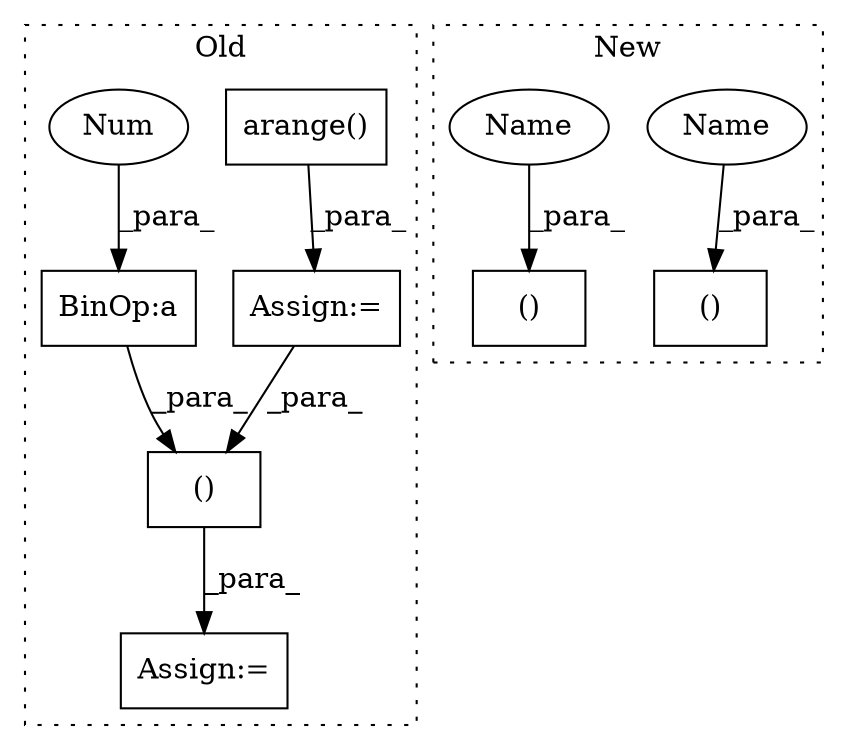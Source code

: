 digraph G {
subgraph cluster0 {
1 [label="arange()" a="75" s="643,659" l="10,17" shape="box"];
3 [label="Assign:=" a="68" s="844" l="3" shape="box"];
4 [label="Assign:=" a="68" s="640" l="3" shape="box"];
5 [label="BinOp:a" a="82" s="465" l="52" shape="box"];
6 [label="Num" a="76" s="517" l="1" shape="ellipse"];
8 [label="()" a="54" s="888" l="46" shape="box"];
label = "Old";
style="dotted";
}
subgraph cluster1 {
2 [label="()" a="54" s="828" l="3" shape="box"];
7 [label="()" a="54" s="802" l="3" shape="box"];
9 [label="Name" a="87" s="825" l="3" shape="ellipse"];
10 [label="Name" a="87" s="799" l="3" shape="ellipse"];
label = "New";
style="dotted";
}
1 -> 4 [label="_para_"];
4 -> 8 [label="_para_"];
5 -> 8 [label="_para_"];
6 -> 5 [label="_para_"];
8 -> 3 [label="_para_"];
9 -> 2 [label="_para_"];
10 -> 7 [label="_para_"];
}